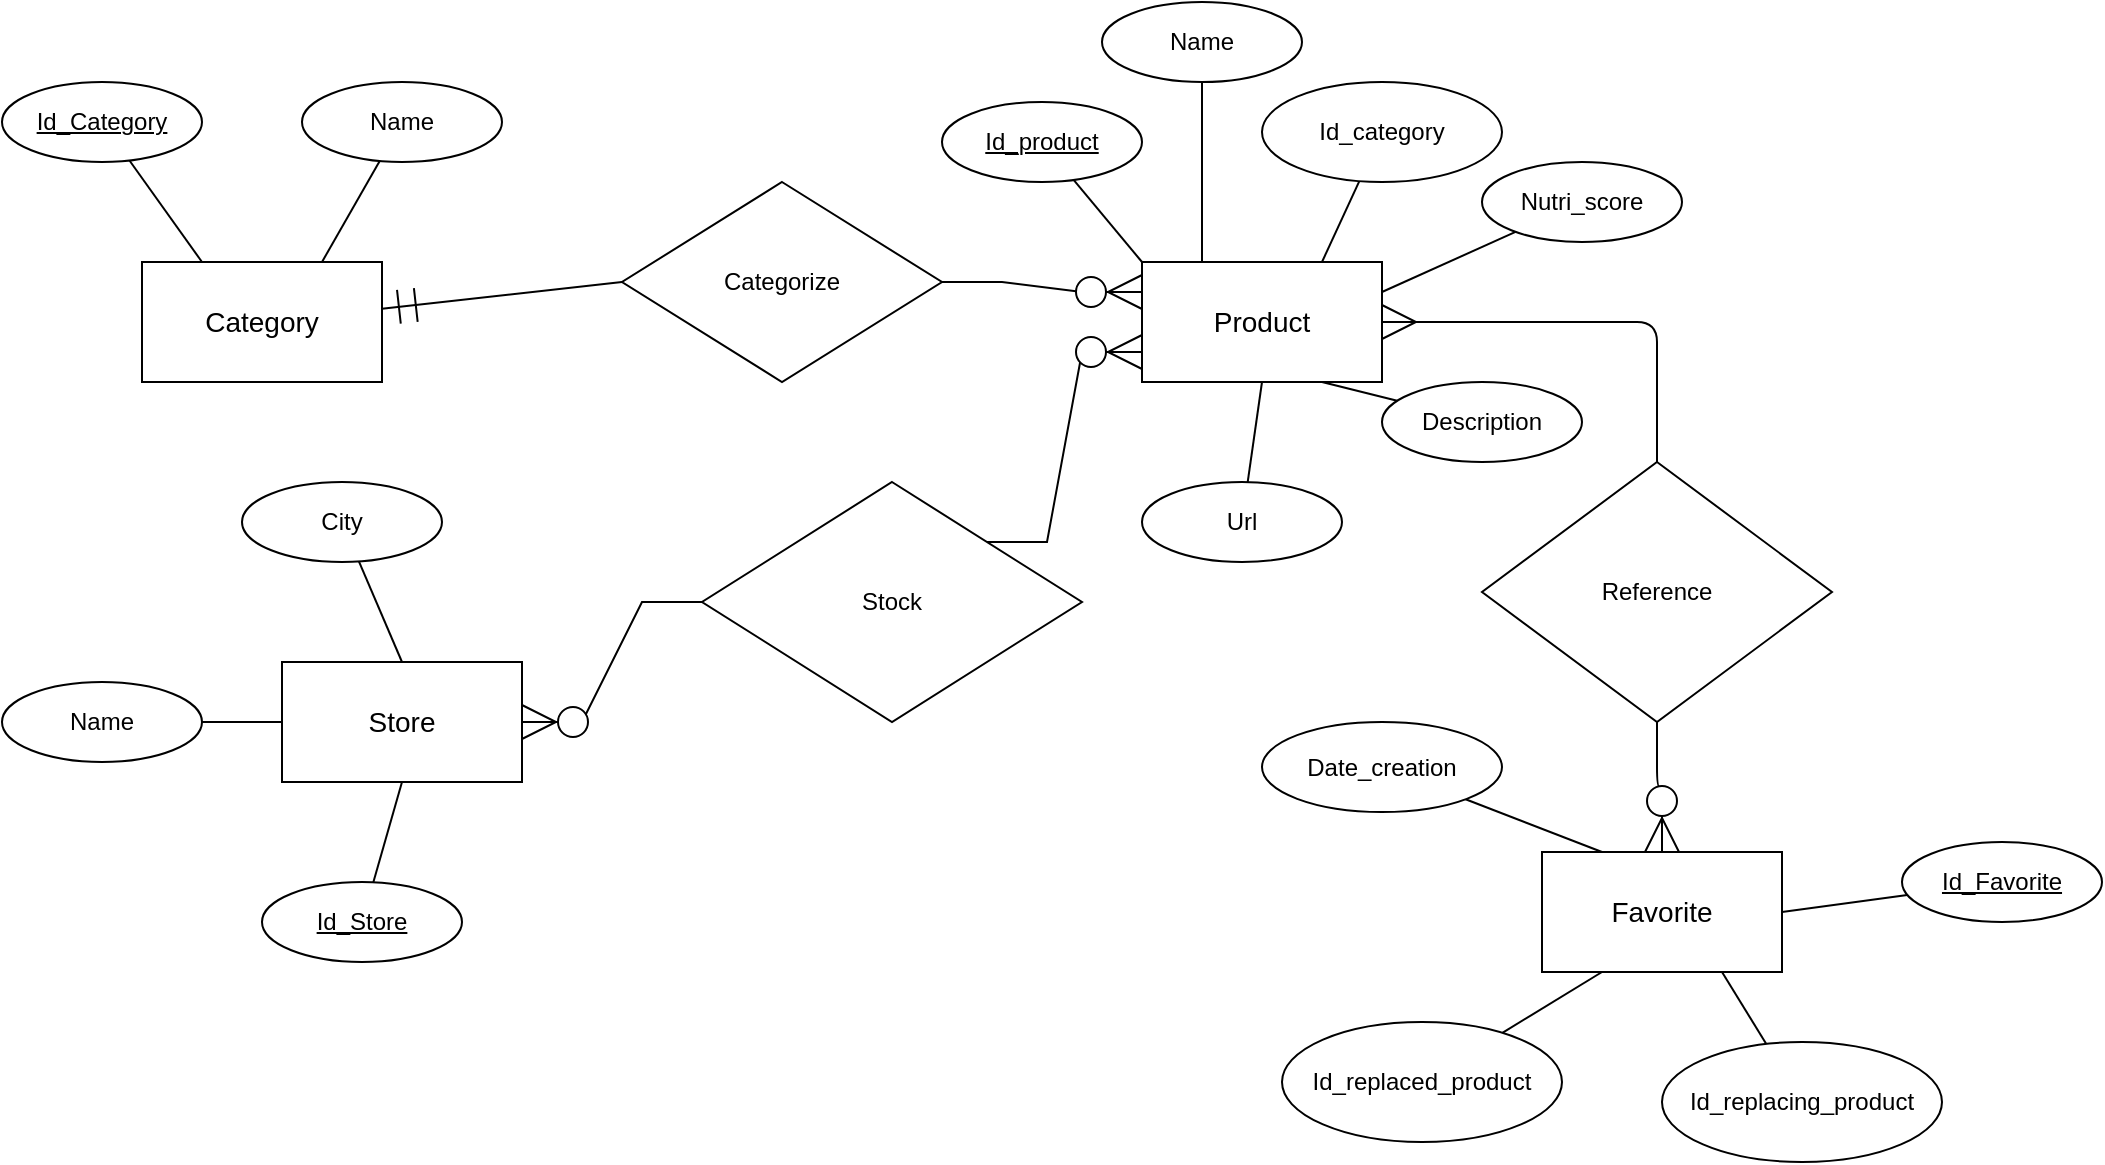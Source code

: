<mxfile version="13.7.9" type="device"><diagram id="R2lEEEUBdFMjLlhIrx00" name="Page-1"><mxGraphModel dx="2512" dy="1962" grid="1" gridSize="10" guides="1" tooltips="1" connect="1" arrows="1" fold="1" page="1" pageScale="1" pageWidth="850" pageHeight="1100" math="0" shadow="0" extFonts="Permanent Marker^https://fonts.googleapis.com/css?family=Permanent+Marker"><root><mxCell id="0"/><mxCell id="1" parent="0"/><mxCell id="C-vyLk0tnHw3VtMMgP7b-1" value="" style="edgeStyle=orthogonalEdgeStyle;endArrow=ERzeroToMany;startArrow=none;endFill=1;startFill=0;strokeWidth=1;endSize=15;startSize=15;exitX=0.5;exitY=1;exitDx=0;exitDy=0;entryX=0.5;entryY=0;entryDx=0;entryDy=0;" parent="1" source="fG6kIc14IcxU9K14lKGX-4" target="fG6kIc14IcxU9K14lKGX-23" edge="1"><mxGeometry width="100" height="100" relative="1" as="geometry"><mxPoint x="470" y="285" as="sourcePoint"/><mxPoint x="410" y="425" as="targetPoint"/></mxGeometry></mxCell><mxCell id="fG6kIc14IcxU9K14lKGX-2" style="edgeStyle=entityRelationEdgeStyle;rounded=0;orthogonalLoop=1;jettySize=auto;html=1;entryX=0;entryY=0.75;entryDx=0;entryDy=0;startArrow=none;startFill=0;startSize=15;endArrow=ERzeroToMany;endFill=1;endSize=15;strokeWidth=1;exitX=1;exitY=0;exitDx=0;exitDy=0;" parent="1" source="fG6kIc14IcxU9K14lKGX-7" target="fG6kIc14IcxU9K14lKGX-22" edge="1"><mxGeometry relative="1" as="geometry"><mxPoint x="-20" y="135" as="targetPoint"/></mxGeometry></mxCell><mxCell id="fG6kIc14IcxU9K14lKGX-3" style="edgeStyle=entityRelationEdgeStyle;rounded=0;orthogonalLoop=1;jettySize=auto;html=1;startArrow=none;startFill=0;startSize=15;endArrow=ERzeroToMany;endFill=1;endSize=15;strokeWidth=1;exitX=1;exitY=0.5;exitDx=0;exitDy=0;entryX=0;entryY=0.25;entryDx=0;entryDy=0;" parent="1" source="fG6kIc14IcxU9K14lKGX-9" target="fG6kIc14IcxU9K14lKGX-22" edge="1"><mxGeometry relative="1" as="geometry"><mxPoint x="-20" y="105" as="targetPoint"/></mxGeometry></mxCell><mxCell id="fG6kIc14IcxU9K14lKGX-4" value="Reference" style="shape=rhombus;perimeter=rhombusPerimeter;whiteSpace=wrap;html=1;align=center;" parent="1" vertex="1"><mxGeometry x="170" y="190" width="175" height="130" as="geometry"/></mxCell><mxCell id="fG6kIc14IcxU9K14lKGX-6" value="" style="endArrow=none;startArrow=ERmany;endFill=0;startFill=0;strokeWidth=1;endSize=15;startSize=15;entryX=0.5;entryY=0;entryDx=0;entryDy=0;edgeStyle=orthogonalEdgeStyle;" parent="1" source="fG6kIc14IcxU9K14lKGX-22" target="fG6kIc14IcxU9K14lKGX-4" edge="1"><mxGeometry width="100" height="100" relative="1" as="geometry"><mxPoint x="240" y="105" as="sourcePoint"/><mxPoint x="350" y="535" as="targetPoint"/></mxGeometry></mxCell><mxCell id="fG6kIc14IcxU9K14lKGX-7" value="Stock" style="shape=rhombus;perimeter=rhombusPerimeter;whiteSpace=wrap;html=1;align=center;" parent="1" vertex="1"><mxGeometry x="-220" y="200" width="190" height="120" as="geometry"/></mxCell><mxCell id="fG6kIc14IcxU9K14lKGX-8" style="rounded=0;orthogonalLoop=1;jettySize=auto;html=1;entryX=0;entryY=0.5;entryDx=0;entryDy=0;startArrow=ERzeroToMany;startFill=1;startSize=15;endArrow=none;endFill=0;endSize=15;strokeWidth=1;edgeStyle=entityRelationEdgeStyle;" parent="1" source="fG6kIc14IcxU9K14lKGX-21" target="fG6kIc14IcxU9K14lKGX-7" edge="1"><mxGeometry relative="1" as="geometry"><mxPoint x="-220" y="355" as="sourcePoint"/><mxPoint x="300" y="75" as="targetPoint"/></mxGeometry></mxCell><mxCell id="fG6kIc14IcxU9K14lKGX-9" value="Categorize" style="shape=rhombus;perimeter=rhombusPerimeter;whiteSpace=wrap;html=1;align=center;" parent="1" vertex="1"><mxGeometry x="-260" y="50" width="160" height="100" as="geometry"/></mxCell><mxCell id="fG6kIc14IcxU9K14lKGX-29" style="edgeStyle=none;rounded=0;orthogonalLoop=1;jettySize=auto;html=1;entryX=1;entryY=0.5;entryDx=0;entryDy=0;startArrow=none;startFill=0;startSize=15;endArrow=none;endFill=0;endSize=15;strokeWidth=1;fontSize=14;" parent="1" source="fG6kIc14IcxU9K14lKGX-11" target="fG6kIc14IcxU9K14lKGX-23" edge="1"><mxGeometry relative="1" as="geometry"/></mxCell><mxCell id="fG6kIc14IcxU9K14lKGX-11" value="Id_Favorite" style="ellipse;whiteSpace=wrap;html=1;align=center;fontStyle=4;" parent="1" vertex="1"><mxGeometry x="380" y="380" width="100" height="40" as="geometry"/></mxCell><mxCell id="fG6kIc14IcxU9K14lKGX-18" style="edgeStyle=none;rounded=0;orthogonalLoop=1;jettySize=auto;html=1;entryX=0;entryY=0;entryDx=0;entryDy=0;startArrow=none;startFill=0;startSize=15;endArrow=none;endFill=0;endSize=15;strokeWidth=1;" parent="1" source="fG6kIc14IcxU9K14lKGX-12" target="fG6kIc14IcxU9K14lKGX-22" edge="1"><mxGeometry relative="1" as="geometry"/></mxCell><mxCell id="fG6kIc14IcxU9K14lKGX-12" value="Id_product" style="ellipse;whiteSpace=wrap;html=1;align=center;fontStyle=4;" parent="1" vertex="1"><mxGeometry x="-100" y="10" width="100" height="40" as="geometry"/></mxCell><mxCell id="fG6kIc14IcxU9K14lKGX-24" style="edgeStyle=none;rounded=0;orthogonalLoop=1;jettySize=auto;html=1;entryX=0.5;entryY=1;entryDx=0;entryDy=0;startArrow=none;startFill=0;startSize=15;endArrow=none;endFill=0;endSize=15;strokeWidth=1;fontSize=14;" parent="1" source="fG6kIc14IcxU9K14lKGX-13" target="fG6kIc14IcxU9K14lKGX-21" edge="1"><mxGeometry relative="1" as="geometry"/></mxCell><mxCell id="fG6kIc14IcxU9K14lKGX-13" value="Id_Store" style="ellipse;whiteSpace=wrap;html=1;align=center;fontStyle=4;" parent="1" vertex="1"><mxGeometry x="-440" y="400" width="100" height="40" as="geometry"/></mxCell><mxCell id="fG6kIc14IcxU9K14lKGX-15" style="rounded=0;orthogonalLoop=1;jettySize=auto;html=1;entryX=0.25;entryY=0;entryDx=0;entryDy=0;startArrow=none;startFill=0;startSize=15;endArrow=none;endFill=0;endSize=15;strokeWidth=1;" parent="1" source="fG6kIc14IcxU9K14lKGX-14" target="fG6kIc14IcxU9K14lKGX-19" edge="1"><mxGeometry relative="1" as="geometry"><mxPoint x="-482.5" y="80" as="targetPoint"/></mxGeometry></mxCell><mxCell id="fG6kIc14IcxU9K14lKGX-14" value="Id_Category" style="ellipse;whiteSpace=wrap;html=1;align=center;fontStyle=4;" parent="1" vertex="1"><mxGeometry x="-570" width="100" height="40" as="geometry"/></mxCell><mxCell id="fG6kIc14IcxU9K14lKGX-17" style="edgeStyle=none;rounded=0;orthogonalLoop=1;jettySize=auto;html=1;entryX=0.75;entryY=0;entryDx=0;entryDy=0;startArrow=none;startFill=0;startSize=15;endArrow=none;endFill=0;endSize=15;strokeWidth=1;" parent="1" source="fG6kIc14IcxU9K14lKGX-16" target="fG6kIc14IcxU9K14lKGX-19" edge="1"><mxGeometry relative="1" as="geometry"><mxPoint x="-425" y="80" as="targetPoint"/></mxGeometry></mxCell><mxCell id="fG6kIc14IcxU9K14lKGX-16" value="Name" style="ellipse;whiteSpace=wrap;html=1;align=center;" parent="1" vertex="1"><mxGeometry x="-420" width="100" height="40" as="geometry"/></mxCell><mxCell id="fG6kIc14IcxU9K14lKGX-20" style="edgeStyle=none;rounded=0;orthogonalLoop=1;jettySize=auto;html=1;entryX=0;entryY=0.5;entryDx=0;entryDy=0;startArrow=ERmandOne;startFill=0;startSize=15;endArrow=none;endFill=0;endSize=15;strokeWidth=1;fontSize=14;" parent="1" source="fG6kIc14IcxU9K14lKGX-19" target="fG6kIc14IcxU9K14lKGX-9" edge="1"><mxGeometry relative="1" as="geometry"/></mxCell><mxCell id="fG6kIc14IcxU9K14lKGX-19" value="Category" style="whiteSpace=wrap;html=1;align=center;fontSize=14;" parent="1" vertex="1"><mxGeometry x="-500" y="90" width="120" height="60" as="geometry"/></mxCell><mxCell id="fG6kIc14IcxU9K14lKGX-21" value="Store" style="whiteSpace=wrap;html=1;align=center;fontSize=14;" parent="1" vertex="1"><mxGeometry x="-430" y="290" width="120" height="60" as="geometry"/></mxCell><mxCell id="fG6kIc14IcxU9K14lKGX-22" value="Product" style="whiteSpace=wrap;html=1;align=center;fontSize=14;" parent="1" vertex="1"><mxGeometry y="90" width="120" height="60" as="geometry"/></mxCell><mxCell id="fG6kIc14IcxU9K14lKGX-23" value="Favorite" style="whiteSpace=wrap;html=1;align=center;fontSize=14;" parent="1" vertex="1"><mxGeometry x="200" y="385" width="120" height="60" as="geometry"/></mxCell><mxCell id="fG6kIc14IcxU9K14lKGX-26" style="edgeStyle=none;rounded=0;orthogonalLoop=1;jettySize=auto;html=1;startArrow=none;startFill=0;startSize=15;endArrow=none;endFill=0;endSize=15;strokeWidth=1;fontSize=14;entryX=0;entryY=0.5;entryDx=0;entryDy=0;" parent="1" source="fG6kIc14IcxU9K14lKGX-25" target="fG6kIc14IcxU9K14lKGX-21" edge="1"><mxGeometry relative="1" as="geometry"><mxPoint x="-440" y="370" as="targetPoint"/></mxGeometry></mxCell><mxCell id="fG6kIc14IcxU9K14lKGX-25" value="Name" style="ellipse;whiteSpace=wrap;html=1;align=center;" parent="1" vertex="1"><mxGeometry x="-570" y="300" width="100" height="40" as="geometry"/></mxCell><mxCell id="fG6kIc14IcxU9K14lKGX-28" style="edgeStyle=none;rounded=0;orthogonalLoop=1;jettySize=auto;html=1;entryX=0.5;entryY=0;entryDx=0;entryDy=0;startArrow=none;startFill=0;startSize=15;endArrow=none;endFill=0;endSize=15;strokeWidth=1;fontSize=14;" parent="1" source="fG6kIc14IcxU9K14lKGX-27" target="fG6kIc14IcxU9K14lKGX-21" edge="1"><mxGeometry relative="1" as="geometry"/></mxCell><mxCell id="fG6kIc14IcxU9K14lKGX-27" value="City" style="ellipse;whiteSpace=wrap;html=1;align=center;" parent="1" vertex="1"><mxGeometry x="-450" y="200" width="100" height="40" as="geometry"/></mxCell><mxCell id="fG6kIc14IcxU9K14lKGX-31" style="edgeStyle=none;rounded=0;orthogonalLoop=1;jettySize=auto;html=1;entryX=0.75;entryY=1;entryDx=0;entryDy=0;startArrow=none;startFill=0;startSize=15;endArrow=none;endFill=0;endSize=15;strokeWidth=1;fontSize=14;" parent="1" source="fG6kIc14IcxU9K14lKGX-30" target="fG6kIc14IcxU9K14lKGX-23" edge="1"><mxGeometry relative="1" as="geometry"/></mxCell><mxCell id="fG6kIc14IcxU9K14lKGX-30" value="Id_replacing_product" style="ellipse;whiteSpace=wrap;html=1;align=center;" parent="1" vertex="1"><mxGeometry x="260" y="480" width="140" height="60" as="geometry"/></mxCell><mxCell id="fG6kIc14IcxU9K14lKGX-33" style="edgeStyle=none;rounded=0;orthogonalLoop=1;jettySize=auto;html=1;entryX=0.25;entryY=1;entryDx=0;entryDy=0;startArrow=none;startFill=0;startSize=15;endArrow=none;endFill=0;endSize=15;strokeWidth=1;fontSize=14;" parent="1" source="fG6kIc14IcxU9K14lKGX-32" target="fG6kIc14IcxU9K14lKGX-23" edge="1"><mxGeometry relative="1" as="geometry"/></mxCell><mxCell id="fG6kIc14IcxU9K14lKGX-32" value="Id_replaced_product" style="ellipse;whiteSpace=wrap;html=1;align=center;" parent="1" vertex="1"><mxGeometry x="70" y="470" width="140" height="60" as="geometry"/></mxCell><mxCell id="fG6kIc14IcxU9K14lKGX-35" style="edgeStyle=none;rounded=0;orthogonalLoop=1;jettySize=auto;html=1;entryX=0.25;entryY=0;entryDx=0;entryDy=0;startArrow=none;startFill=0;startSize=15;endArrow=none;endFill=0;endSize=15;strokeWidth=1;fontSize=14;" parent="1" source="fG6kIc14IcxU9K14lKGX-34" target="fG6kIc14IcxU9K14lKGX-23" edge="1"><mxGeometry relative="1" as="geometry"/></mxCell><mxCell id="fG6kIc14IcxU9K14lKGX-34" value="Date_creation" style="ellipse;whiteSpace=wrap;html=1;align=center;" parent="1" vertex="1"><mxGeometry x="60" y="320" width="120" height="45" as="geometry"/></mxCell><mxCell id="fG6kIc14IcxU9K14lKGX-38" style="edgeStyle=none;rounded=0;orthogonalLoop=1;jettySize=auto;html=1;entryX=0.25;entryY=0;entryDx=0;entryDy=0;startArrow=none;startFill=0;startSize=15;endArrow=none;endFill=0;endSize=15;strokeWidth=1;fontSize=14;" parent="1" source="fG6kIc14IcxU9K14lKGX-37" target="fG6kIc14IcxU9K14lKGX-22" edge="1"><mxGeometry relative="1" as="geometry"/></mxCell><mxCell id="fG6kIc14IcxU9K14lKGX-37" value="Name" style="ellipse;whiteSpace=wrap;html=1;align=center;" parent="1" vertex="1"><mxGeometry x="-20" y="-40" width="100" height="40" as="geometry"/></mxCell><mxCell id="fG6kIc14IcxU9K14lKGX-40" style="edgeStyle=none;rounded=0;orthogonalLoop=1;jettySize=auto;html=1;entryX=0.75;entryY=0;entryDx=0;entryDy=0;startArrow=none;startFill=0;startSize=15;endArrow=none;endFill=0;endSize=15;strokeWidth=1;fontSize=14;" parent="1" source="fG6kIc14IcxU9K14lKGX-39" target="fG6kIc14IcxU9K14lKGX-22" edge="1"><mxGeometry relative="1" as="geometry"/></mxCell><mxCell id="fG6kIc14IcxU9K14lKGX-39" value="Id_category" style="ellipse;whiteSpace=wrap;html=1;align=center;" parent="1" vertex="1"><mxGeometry x="60" width="120" height="50" as="geometry"/></mxCell><mxCell id="fG6kIc14IcxU9K14lKGX-42" style="edgeStyle=none;rounded=0;orthogonalLoop=1;jettySize=auto;html=1;entryX=1;entryY=0.25;entryDx=0;entryDy=0;startArrow=none;startFill=0;startSize=15;endArrow=none;endFill=0;endSize=15;strokeWidth=1;fontSize=14;" parent="1" source="fG6kIc14IcxU9K14lKGX-41" target="fG6kIc14IcxU9K14lKGX-22" edge="1"><mxGeometry relative="1" as="geometry"/></mxCell><mxCell id="fG6kIc14IcxU9K14lKGX-41" value="Nutri_score" style="ellipse;whiteSpace=wrap;html=1;align=center;" parent="1" vertex="1"><mxGeometry x="170" y="40" width="100" height="40" as="geometry"/></mxCell><mxCell id="fG6kIc14IcxU9K14lKGX-45" style="edgeStyle=none;rounded=0;orthogonalLoop=1;jettySize=auto;html=1;startArrow=none;startFill=0;startSize=15;endArrow=none;endFill=0;endSize=15;strokeWidth=1;fontSize=14;entryX=0.75;entryY=1;entryDx=0;entryDy=0;" parent="1" source="fG6kIc14IcxU9K14lKGX-43" target="fG6kIc14IcxU9K14lKGX-22" edge="1"><mxGeometry relative="1" as="geometry"><mxPoint x="50" y="170" as="targetPoint"/></mxGeometry></mxCell><mxCell id="fG6kIc14IcxU9K14lKGX-43" value="Description" style="ellipse;whiteSpace=wrap;html=1;align=center;" parent="1" vertex="1"><mxGeometry x="120" y="150" width="100" height="40" as="geometry"/></mxCell><mxCell id="fG6kIc14IcxU9K14lKGX-46" style="edgeStyle=none;rounded=0;orthogonalLoop=1;jettySize=auto;html=1;entryX=0.5;entryY=1;entryDx=0;entryDy=0;startArrow=none;startFill=0;startSize=15;endArrow=none;endFill=0;endSize=15;strokeWidth=1;fontSize=14;" parent="1" source="fG6kIc14IcxU9K14lKGX-44" target="fG6kIc14IcxU9K14lKGX-22" edge="1"><mxGeometry relative="1" as="geometry"/></mxCell><mxCell id="fG6kIc14IcxU9K14lKGX-44" value="Url" style="ellipse;whiteSpace=wrap;html=1;align=center;" parent="1" vertex="1"><mxGeometry y="200" width="100" height="40" as="geometry"/></mxCell></root></mxGraphModel></diagram></mxfile>